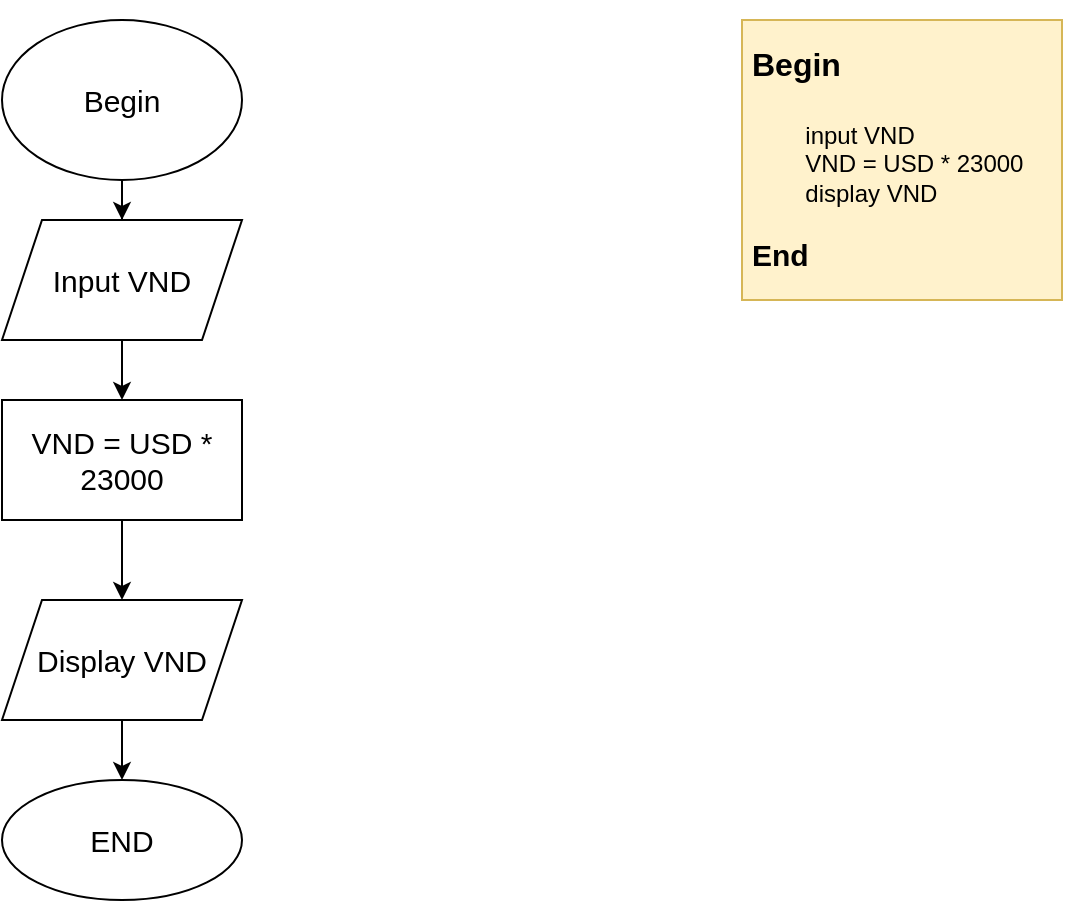 <mxfile version="17.4.0" type="device" pages="6"><diagram id="oP0ok1LDxtJezyFQDMr4" name="Converting currency"><mxGraphModel dx="870" dy="586" grid="1" gridSize="10" guides="1" tooltips="1" connect="1" arrows="1" fold="1" page="1" pageScale="1" pageWidth="1169" pageHeight="827" math="0" shadow="0"><root><mxCell id="0"/><mxCell id="1" parent="0"/><mxCell id="12GSMmS41kC7cH_uVvAv-2" value="&lt;h1&gt;&lt;font style=&quot;font-size: 16px&quot;&gt;Begin&lt;/font&gt;&lt;/h1&gt;&lt;span style=&quot;white-space: pre&quot;&gt;&#9;&lt;/span&gt;input VND&lt;br&gt;&lt;span style=&quot;white-space: pre&quot;&gt;&#9;&lt;/span&gt;VND&amp;nbsp;= USD * 23000&lt;br&gt;&lt;span style=&quot;white-space: pre&quot;&gt;&#9;&lt;/span&gt;display VND&lt;br&gt;&lt;br&gt;&lt;font style=&quot;font-size: 15px&quot;&gt;&lt;b&gt;End&lt;/b&gt;&lt;/font&gt;" style="text;html=1;strokeColor=#d6b656;fillColor=#fff2cc;spacing=5;spacingTop=-20;whiteSpace=wrap;overflow=hidden;rounded=0;" parent="1" vertex="1"><mxGeometry x="520" y="40" width="160" height="140" as="geometry"/></mxCell><mxCell id="Q3ICGhh1ZEHOZAZAX3Ta-3" value="" style="edgeStyle=orthogonalEdgeStyle;rounded=0;orthogonalLoop=1;jettySize=auto;html=1;fontSize=15;" parent="1" source="Q3ICGhh1ZEHOZAZAX3Ta-1" target="Q3ICGhh1ZEHOZAZAX3Ta-2" edge="1"><mxGeometry relative="1" as="geometry"/></mxCell><mxCell id="Q3ICGhh1ZEHOZAZAX3Ta-1" value="Begin" style="ellipse;whiteSpace=wrap;html=1;fontSize=15;" parent="1" vertex="1"><mxGeometry x="150" y="40" width="120" height="80" as="geometry"/></mxCell><mxCell id="Q3ICGhh1ZEHOZAZAX3Ta-5" value="" style="edgeStyle=orthogonalEdgeStyle;rounded=0;orthogonalLoop=1;jettySize=auto;html=1;fontSize=15;" parent="1" source="Q3ICGhh1ZEHOZAZAX3Ta-2" target="Q3ICGhh1ZEHOZAZAX3Ta-4" edge="1"><mxGeometry relative="1" as="geometry"/></mxCell><mxCell id="Q3ICGhh1ZEHOZAZAX3Ta-2" value="Input VND" style="shape=parallelogram;perimeter=parallelogramPerimeter;whiteSpace=wrap;html=1;fixedSize=1;fontSize=15;" parent="1" vertex="1"><mxGeometry x="150" y="140" width="120" height="60" as="geometry"/></mxCell><mxCell id="Q3ICGhh1ZEHOZAZAX3Ta-8" value="" style="edgeStyle=orthogonalEdgeStyle;rounded=0;orthogonalLoop=1;jettySize=auto;html=1;fontSize=15;" parent="1" source="Q3ICGhh1ZEHOZAZAX3Ta-4" target="Q3ICGhh1ZEHOZAZAX3Ta-7" edge="1"><mxGeometry relative="1" as="geometry"/></mxCell><mxCell id="Q3ICGhh1ZEHOZAZAX3Ta-4" value="VND = USD * 23000" style="whiteSpace=wrap;html=1;fontSize=15;" parent="1" vertex="1"><mxGeometry x="150" y="230" width="120" height="60" as="geometry"/></mxCell><mxCell id="Q3ICGhh1ZEHOZAZAX3Ta-10" value="" style="edgeStyle=orthogonalEdgeStyle;rounded=0;orthogonalLoop=1;jettySize=auto;html=1;fontSize=15;" parent="1" source="Q3ICGhh1ZEHOZAZAX3Ta-7" target="Q3ICGhh1ZEHOZAZAX3Ta-9" edge="1"><mxGeometry relative="1" as="geometry"/></mxCell><mxCell id="Q3ICGhh1ZEHOZAZAX3Ta-7" value="Display VND" style="shape=parallelogram;perimeter=parallelogramPerimeter;whiteSpace=wrap;html=1;fixedSize=1;fontSize=15;" parent="1" vertex="1"><mxGeometry x="150" y="330" width="120" height="60" as="geometry"/></mxCell><mxCell id="Q3ICGhh1ZEHOZAZAX3Ta-9" value="END" style="ellipse;whiteSpace=wrap;html=1;fontSize=15;" parent="1" vertex="1"><mxGeometry x="150" y="420" width="120" height="60" as="geometry"/></mxCell></root></mxGraphModel></diagram><diagram id="S5XE8zB7TPVp4bj0DSA2" name="find number max"><mxGraphModel dx="1160" dy="781" grid="1" gridSize="10" guides="1" tooltips="1" connect="1" arrows="1" fold="1" page="1" pageScale="1" pageWidth="1169" pageHeight="827" math="0" shadow="0"><root><mxCell id="0"/><mxCell id="1" parent="0"/><mxCell id="d4gzWcMIyhVsIQbKvsIM-1" value="&lt;h1&gt;Begin&lt;/h1&gt;&lt;p&gt;&lt;span style=&quot;white-space: pre&quot;&gt;&#9;&lt;/span&gt;input num1, num2, num3&lt;br&gt;&lt;/p&gt;&lt;blockquote style=&quot;margin: 0 0 0 40px ; border: none ; padding: 0px&quot;&gt;&lt;p&gt;if num1 &amp;gt; num2 and num1 &amp;gt; num3&lt;/p&gt;&lt;p&gt;&lt;span style=&quot;white-space: pre&quot;&gt;&#9;&lt;/span&gt;display num1&lt;/p&gt;&lt;p&gt;else if ( num2 &amp;gt; num3)&lt;/p&gt;&lt;p&gt;&lt;span style=&quot;white-space: pre&quot;&gt;&#9;&lt;/span&gt;display num2&lt;/p&gt;&lt;p&gt;else&amp;nbsp;&lt;/p&gt;&lt;p&gt;&lt;span style=&quot;white-space: pre&quot;&gt;&#9;&lt;/span&gt;display num3&lt;/p&gt;&lt;/blockquote&gt;&lt;p&gt;&lt;b&gt;&lt;font style=&quot;font-size: 16px&quot;&gt;END&lt;/font&gt;&lt;/b&gt;&lt;/p&gt;" style="text;html=1;strokeColor=#d6b656;fillColor=#fff2cc;spacing=5;spacingTop=-20;whiteSpace=wrap;overflow=hidden;rounded=0;" vertex="1" parent="1"><mxGeometry x="880" y="80" width="240" height="290" as="geometry"/></mxCell><mxCell id="d4gzWcMIyhVsIQbKvsIM-10" value="" style="edgeStyle=orthogonalEdgeStyle;rounded=0;orthogonalLoop=1;jettySize=auto;html=1;fontSize=16;" edge="1" parent="1" source="d4gzWcMIyhVsIQbKvsIM-2" target="d4gzWcMIyhVsIQbKvsIM-9"><mxGeometry relative="1" as="geometry"/></mxCell><mxCell id="d4gzWcMIyhVsIQbKvsIM-2" value="Begin" style="ellipse;whiteSpace=wrap;html=1;fontSize=16;" vertex="1" parent="1"><mxGeometry x="352.5" y="60" width="120" height="60" as="geometry"/></mxCell><mxCell id="d4gzWcMIyhVsIQbKvsIM-12" value="" style="edgeStyle=orthogonalEdgeStyle;rounded=0;orthogonalLoop=1;jettySize=auto;html=1;fontSize=16;" edge="1" parent="1" source="d4gzWcMIyhVsIQbKvsIM-9" target="d4gzWcMIyhVsIQbKvsIM-11"><mxGeometry relative="1" as="geometry"/></mxCell><mxCell id="d4gzWcMIyhVsIQbKvsIM-9" value="input num&amp;amp;, num2, num3" style="shape=parallelogram;perimeter=parallelogramPerimeter;whiteSpace=wrap;html=1;fixedSize=1;fontSize=16;" vertex="1" parent="1"><mxGeometry x="297.5" y="140" width="230" height="40" as="geometry"/></mxCell><mxCell id="d4gzWcMIyhVsIQbKvsIM-14" value="" style="edgeStyle=orthogonalEdgeStyle;rounded=0;orthogonalLoop=1;jettySize=auto;html=1;fontSize=16;" edge="1" parent="1" source="d4gzWcMIyhVsIQbKvsIM-11" target="d4gzWcMIyhVsIQbKvsIM-13"><mxGeometry relative="1" as="geometry"/></mxCell><mxCell id="d4gzWcMIyhVsIQbKvsIM-16" value="" style="edgeStyle=orthogonalEdgeStyle;rounded=0;orthogonalLoop=1;jettySize=auto;html=1;fontSize=16;" edge="1" parent="1" source="d4gzWcMIyhVsIQbKvsIM-11" target="d4gzWcMIyhVsIQbKvsIM-15"><mxGeometry relative="1" as="geometry"/></mxCell><mxCell id="d4gzWcMIyhVsIQbKvsIM-11" value="num1 &amp;gt; num2 &amp;amp;&amp;amp; num1 &amp;gt; num3" style="rhombus;whiteSpace=wrap;html=1;fontSize=16;" vertex="1" parent="1"><mxGeometry x="260" y="210" width="305" height="90" as="geometry"/></mxCell><mxCell id="d4gzWcMIyhVsIQbKvsIM-13" value="display num1" style="shape=parallelogram;perimeter=parallelogramPerimeter;whiteSpace=wrap;html=1;fixedSize=1;fontSize=16;" vertex="1" parent="1"><mxGeometry x="620" y="225" width="120" height="60" as="geometry"/></mxCell><mxCell id="d4gzWcMIyhVsIQbKvsIM-18" value="" style="edgeStyle=orthogonalEdgeStyle;rounded=0;orthogonalLoop=1;jettySize=auto;html=1;fontSize=16;" edge="1" parent="1" source="d4gzWcMIyhVsIQbKvsIM-15" target="d4gzWcMIyhVsIQbKvsIM-17"><mxGeometry relative="1" as="geometry"/></mxCell><mxCell id="d4gzWcMIyhVsIQbKvsIM-20" value="" style="edgeStyle=orthogonalEdgeStyle;rounded=0;orthogonalLoop=1;jettySize=auto;html=1;fontSize=16;" edge="1" parent="1" source="d4gzWcMIyhVsIQbKvsIM-15" target="d4gzWcMIyhVsIQbKvsIM-19"><mxGeometry relative="1" as="geometry"/></mxCell><mxCell id="d4gzWcMIyhVsIQbKvsIM-15" value="num2 &amp;gt; num 3" style="rhombus;whiteSpace=wrap;html=1;fontSize=16;" vertex="1" parent="1"><mxGeometry x="322.5" y="330" width="180" height="80" as="geometry"/></mxCell><mxCell id="d4gzWcMIyhVsIQbKvsIM-17" value="display num2" style="shape=parallelogram;perimeter=parallelogramPerimeter;whiteSpace=wrap;html=1;fixedSize=1;fontSize=16;" vertex="1" parent="1"><mxGeometry x="600" y="340" width="120" height="60" as="geometry"/></mxCell><mxCell id="d4gzWcMIyhVsIQbKvsIM-22" value="" style="edgeStyle=orthogonalEdgeStyle;rounded=0;orthogonalLoop=1;jettySize=auto;html=1;fontSize=16;" edge="1" parent="1" source="d4gzWcMIyhVsIQbKvsIM-19" target="d4gzWcMIyhVsIQbKvsIM-21"><mxGeometry relative="1" as="geometry"/></mxCell><mxCell id="d4gzWcMIyhVsIQbKvsIM-19" value="display num 3" style="shape=parallelogram;perimeter=parallelogramPerimeter;whiteSpace=wrap;html=1;fixedSize=1;fontSize=16;" vertex="1" parent="1"><mxGeometry x="343.75" y="460" width="137.5" height="60" as="geometry"/></mxCell><mxCell id="d4gzWcMIyhVsIQbKvsIM-21" value="END" style="ellipse;whiteSpace=wrap;html=1;fontSize=16;" vertex="1" parent="1"><mxGeometry x="352.5" y="560" width="120" height="60" as="geometry"/></mxCell><mxCell id="d4gzWcMIyhVsIQbKvsIM-30" value="" style="endArrow=none;html=1;rounded=0;fontSize=16;" edge="1" parent="1"><mxGeometry width="50" height="50" relative="1" as="geometry"><mxPoint x="730" y="255" as="sourcePoint"/><mxPoint x="780" y="255" as="targetPoint"/></mxGeometry></mxCell><mxCell id="d4gzWcMIyhVsIQbKvsIM-31" value="" style="endArrow=none;html=1;rounded=0;fontSize=16;" edge="1" parent="1"><mxGeometry width="50" height="50" relative="1" as="geometry"><mxPoint x="710" y="369.5" as="sourcePoint"/><mxPoint x="780" y="369.5" as="targetPoint"/></mxGeometry></mxCell><mxCell id="d4gzWcMIyhVsIQbKvsIM-32" value="" style="endArrow=classic;html=1;rounded=0;fontSize=16;entryX=1;entryY=0.5;entryDx=0;entryDy=0;endSize=8;startSize=10;" edge="1" parent="1" target="d4gzWcMIyhVsIQbKvsIM-21"><mxGeometry width="50" height="50" relative="1" as="geometry"><mxPoint x="780" y="250" as="sourcePoint"/><mxPoint x="310" y="480" as="targetPoint"/><Array as="points"><mxPoint x="780" y="590"/><mxPoint x="470" y="590"/><mxPoint x="490" y="590"/></Array></mxGeometry></mxCell><mxCell id="d4gzWcMIyhVsIQbKvsIM-33" value="True" style="text;html=1;strokeColor=none;fillColor=none;align=center;verticalAlign=middle;whiteSpace=wrap;rounded=0;fontSize=16;" vertex="1" parent="1"><mxGeometry x="565" y="225" width="40" height="30" as="geometry"/></mxCell><mxCell id="d4gzWcMIyhVsIQbKvsIM-34" value="True" style="text;html=1;strokeColor=none;fillColor=none;align=center;verticalAlign=middle;whiteSpace=wrap;rounded=0;fontSize=16;" vertex="1" parent="1"><mxGeometry x="525" y="330" width="60" height="30" as="geometry"/></mxCell></root></mxGraphModel></diagram><diagram id="aaSA-A91W83QG28uP6GZ" name="triangle "><mxGraphModel dx="1088" dy="733" grid="1" gridSize="10" guides="1" tooltips="1" connect="1" arrows="1" fold="1" page="1" pageScale="1" pageWidth="1169" pageHeight="827" math="0" shadow="0"><root><mxCell id="0"/><mxCell id="1" parent="0"/><mxCell id="htlPJLy-Y_KhBRNSLS1X-3" value="" style="edgeStyle=orthogonalEdgeStyle;rounded=0;orthogonalLoop=1;jettySize=auto;html=1;fontSize=16;startSize=10;endSize=8;" edge="1" parent="1" source="htlPJLy-Y_KhBRNSLS1X-1" target="htlPJLy-Y_KhBRNSLS1X-2"><mxGeometry relative="1" as="geometry"/></mxCell><mxCell id="htlPJLy-Y_KhBRNSLS1X-1" value="&lt;b&gt;Begin&lt;/b&gt;" style="ellipse;whiteSpace=wrap;html=1;fontSize=16;" vertex="1" parent="1"><mxGeometry x="160" y="30" width="120" height="80" as="geometry"/></mxCell><mxCell id="htlPJLy-Y_KhBRNSLS1X-6" value="" style="edgeStyle=orthogonalEdgeStyle;rounded=0;orthogonalLoop=1;jettySize=auto;html=1;fontSize=16;startSize=10;endSize=8;" edge="1" parent="1" source="htlPJLy-Y_KhBRNSLS1X-2" target="htlPJLy-Y_KhBRNSLS1X-5"><mxGeometry relative="1" as="geometry"/></mxCell><mxCell id="htlPJLy-Y_KhBRNSLS1X-2" value="if num1, num2, num3 &amp;gt; 0" style="rhombus;whiteSpace=wrap;html=1;fontSize=16;" vertex="1" parent="1"><mxGeometry x="65" y="170" width="310" height="100" as="geometry"/></mxCell><mxCell id="htlPJLy-Y_KhBRNSLS1X-4" value="&lt;h1&gt;Begin&lt;/h1&gt;&lt;p&gt;&lt;span style=&quot;white-space: pre&quot;&gt;&#9;&lt;/span&gt;input num1, num2, num3&lt;br&gt;&lt;/p&gt;&lt;p&gt;&lt;span style=&quot;white-space: pre&quot;&gt;&lt;span style=&quot;white-space: pre&quot;&gt;&#9;&lt;/span&gt;If n&lt;/span&gt;um1, num2, num3 &amp;gt; 0&lt;br&gt;&lt;/p&gt;&lt;p&gt;&lt;span style=&quot;white-space: pre&quot;&gt;&#9;&lt;span style=&quot;white-space: pre&quot;&gt;&#9;&lt;/span&gt;&lt;/span&gt;If&lt;br&gt;&lt;/p&gt;&lt;blockquote style=&quot;margin: 0 0 0 40px ; border: none ; padding: 0px&quot;&gt;&lt;blockquote style=&quot;margin: 0 0 0 40px ; border: none ; padding: 0px&quot;&gt;&lt;p&gt;num1 + num2 &amp;gt; num3 || num1 + num3 &amp;gt; num2 || num2 + num3 &amp;gt; num1&lt;/p&gt;&lt;/blockquote&gt;&lt;/blockquote&gt;&lt;blockquote style=&quot;margin: 0 0 0 40px ; border: none ; padding: 0px&quot;&gt;&lt;blockquote style=&quot;margin: 0 0 0 40px ; border: none ; padding: 0px&quot;&gt;&lt;blockquote style=&quot;margin: 0 0 0 40px ; border: none ; padding: 0px&quot;&gt;&lt;p&gt;display num1, num2, num3 khong phai la canh cua 1 tam giac&lt;/p&gt;&lt;/blockquote&gt;else&lt;/blockquote&gt;&lt;blockquote style=&quot;margin: 0 0 0 40px ; border: none ; padding: 0px&quot;&gt;&lt;br&gt;&lt;/blockquote&gt;&lt;/blockquote&gt;&lt;p&gt;&lt;span style=&quot;white-space: pre&quot;&gt;&#9;&lt;/span&gt;&lt;span style=&quot;white-space: pre&quot;&gt;&#9;&lt;/span&gt;&lt;span style=&quot;white-space: pre&quot;&gt;&#9;&lt;/span&gt;&lt;br&gt;&lt;/p&gt;&lt;p&gt;&lt;span style=&quot;white-space: pre&quot;&gt;&#9;&lt;/span&gt;&lt;span style=&quot;white-space: pre&quot;&gt;&#9;&lt;/span&gt;&lt;br&gt;&lt;/p&gt;&lt;p&gt;&lt;span style=&quot;white-space: pre&quot;&gt;&#9;&lt;/span&gt;&lt;br&gt;&lt;/p&gt;&lt;p&gt;&lt;br&gt;&lt;/p&gt;" style="text;html=1;strokeColor=none;fillColor=none;spacing=5;spacingTop=-20;whiteSpace=wrap;overflow=hidden;rounded=0;fontSize=16;" vertex="1" parent="1"><mxGeometry x="740" y="50" width="440" height="320" as="geometry"/></mxCell><mxCell id="htlPJLy-Y_KhBRNSLS1X-8" value="" style="edgeStyle=orthogonalEdgeStyle;rounded=0;orthogonalLoop=1;jettySize=auto;html=1;fontSize=16;startSize=10;endSize=8;" edge="1" parent="1" source="htlPJLy-Y_KhBRNSLS1X-5" target="htlPJLy-Y_KhBRNSLS1X-7"><mxGeometry relative="1" as="geometry"/></mxCell><mxCell id="htlPJLy-Y_KhBRNSLS1X-11" value="" style="edgeStyle=orthogonalEdgeStyle;rounded=0;orthogonalLoop=1;jettySize=auto;html=1;fontSize=16;startSize=10;endSize=8;" edge="1" parent="1" source="htlPJLy-Y_KhBRNSLS1X-5" target="htlPJLy-Y_KhBRNSLS1X-10"><mxGeometry relative="1" as="geometry"/></mxCell><mxCell id="htlPJLy-Y_KhBRNSLS1X-5" value="num1 + num2 &amp;gt; num3 &amp;amp;&amp;amp;&lt;br&gt;num1 + num3 &amp;gt; num2 &amp;amp;&amp;amp; &lt;br&gt;num2 + num 3 &amp;gt; num1" style="rhombus;whiteSpace=wrap;html=1;fontSize=16;" vertex="1" parent="1"><mxGeometry x="65" y="300" width="310" height="150" as="geometry"/></mxCell><mxCell id="htlPJLy-Y_KhBRNSLS1X-7" value="display num1, num2, num3 không phải là cạnh của tam giác&amp;nbsp;" style="shape=parallelogram;perimeter=parallelogramPerimeter;whiteSpace=wrap;html=1;fixedSize=1;fontSize=16;" vertex="1" parent="1"><mxGeometry x="430" y="331.25" width="240" height="87.5" as="geometry"/></mxCell><mxCell id="htlPJLy-Y_KhBRNSLS1X-9" value="No" style="text;html=1;strokeColor=none;fillColor=none;align=center;verticalAlign=middle;whiteSpace=wrap;rounded=0;fontSize=16;" vertex="1" parent="1"><mxGeometry x="375" y="340" width="60" height="30" as="geometry"/></mxCell><mxCell id="htlPJLy-Y_KhBRNSLS1X-13" value="" style="edgeStyle=orthogonalEdgeStyle;rounded=0;orthogonalLoop=1;jettySize=auto;html=1;fontSize=16;startSize=10;endSize=8;" edge="1" parent="1" source="htlPJLy-Y_KhBRNSLS1X-10" target="htlPJLy-Y_KhBRNSLS1X-12"><mxGeometry relative="1" as="geometry"/></mxCell><mxCell id="htlPJLy-Y_KhBRNSLS1X-10" value="&lt;span&gt;display num1, num2, num3&amp;nbsp; là cạnh của tam giác&amp;nbsp;&lt;/span&gt;" style="shape=parallelogram;perimeter=parallelogramPerimeter;whiteSpace=wrap;html=1;fixedSize=1;fontSize=16;" vertex="1" parent="1"><mxGeometry x="65" y="520" width="310" height="100" as="geometry"/></mxCell><mxCell id="htlPJLy-Y_KhBRNSLS1X-12" value="&lt;b&gt;End&lt;/b&gt;" style="ellipse;whiteSpace=wrap;html=1;fontSize=16;" vertex="1" parent="1"><mxGeometry x="160" y="680" width="120" height="60" as="geometry"/></mxCell><mxCell id="htlPJLy-Y_KhBRNSLS1X-14" value="Yes" style="text;html=1;strokeColor=none;fillColor=none;align=center;verticalAlign=middle;whiteSpace=wrap;rounded=0;fontSize=16;" vertex="1" parent="1"><mxGeometry x="230" y="460" width="60" height="30" as="geometry"/></mxCell><mxCell id="f0xvIlYo2SVkOYn-VSj1-1" value="" style="endArrow=classic;html=1;rounded=0;fontSize=16;startSize=10;endSize=8;entryX=1;entryY=0.5;entryDx=0;entryDy=0;" edge="1" parent="1" target="htlPJLy-Y_KhBRNSLS1X-12"><mxGeometry width="50" height="50" relative="1" as="geometry"><mxPoint x="549.38" y="418.75" as="sourcePoint"/><mxPoint x="549.38" y="478.75" as="targetPoint"/><Array as="points"><mxPoint x="550" y="710"/></Array></mxGeometry></mxCell><mxCell id="f0xvIlYo2SVkOYn-VSj1-2" value="" style="endArrow=none;html=1;rounded=0;fontSize=16;startSize=10;endSize=8;" edge="1" parent="1"><mxGeometry width="50" height="50" relative="1" as="geometry"><mxPoint x="370" y="220" as="sourcePoint"/><mxPoint x="545" y="331.25" as="targetPoint"/><Array as="points"><mxPoint x="545" y="221.25"/></Array></mxGeometry></mxCell></root></mxGraphModel></diagram><diagram id="uHl85EF5NZvd6vkiiyTy" name="phuong trinh bac 2"><mxGraphModel dx="-9" dy="781" grid="1" gridSize="10" guides="1" tooltips="1" connect="1" arrows="1" fold="1" page="1" pageScale="1" pageWidth="1169" pageHeight="827" math="0" shadow="0"><root><mxCell id="0"/><mxCell id="1" parent="0"/><mxCell id="ah0C-Rz71DftKGmze5MN-3" value="Giải phương tình bậc 2 a&lt;span&gt;&lt;sup&gt;2&lt;/sup&gt;x + bx + c = 0&lt;/span&gt;" style="text;html=1;strokeColor=none;fillColor=none;align=center;verticalAlign=middle;whiteSpace=wrap;rounded=0;fontSize=16;" vertex="1" parent="1"><mxGeometry x="1250" y="30" width="710" height="30" as="geometry"/></mxCell><mxCell id="ah0C-Rz71DftKGmze5MN-7" value="" style="edgeStyle=orthogonalEdgeStyle;rounded=0;orthogonalLoop=1;jettySize=auto;html=1;fontSize=16;startSize=10;endSize=8;" edge="1" parent="1" source="ah0C-Rz71DftKGmze5MN-5" target="ah0C-Rz71DftKGmze5MN-6"><mxGeometry relative="1" as="geometry"/></mxCell><mxCell id="ah0C-Rz71DftKGmze5MN-5" value="Begin" style="ellipse;whiteSpace=wrap;html=1;fontSize=16;" vertex="1" parent="1"><mxGeometry x="1280" y="90" width="120" height="80" as="geometry"/></mxCell><mxCell id="ah0C-Rz71DftKGmze5MN-9" value="" style="edgeStyle=orthogonalEdgeStyle;rounded=0;orthogonalLoop=1;jettySize=auto;html=1;fontSize=16;startSize=10;endSize=8;" edge="1" parent="1" source="ah0C-Rz71DftKGmze5MN-6" target="ah0C-Rz71DftKGmze5MN-8"><mxGeometry relative="1" as="geometry"/></mxCell><mxCell id="ah0C-Rz71DftKGmze5MN-6" value="input a,b,c" style="shape=parallelogram;perimeter=parallelogramPerimeter;whiteSpace=wrap;html=1;fixedSize=1;fontSize=16;" vertex="1" parent="1"><mxGeometry x="1280" y="260" width="120" height="60" as="geometry"/></mxCell><mxCell id="ah0C-Rz71DftKGmze5MN-11" value="" style="edgeStyle=orthogonalEdgeStyle;rounded=0;orthogonalLoop=1;jettySize=auto;html=1;fontSize=16;startSize=10;endSize=8;" edge="1" parent="1" source="ah0C-Rz71DftKGmze5MN-8" target="ah0C-Rz71DftKGmze5MN-10"><mxGeometry relative="1" as="geometry"/></mxCell><mxCell id="ah0C-Rz71DftKGmze5MN-21" value="" style="edgeStyle=orthogonalEdgeStyle;rounded=0;orthogonalLoop=1;jettySize=auto;html=1;fontSize=16;startSize=10;endSize=8;" edge="1" parent="1" source="ah0C-Rz71DftKGmze5MN-8" target="ah0C-Rz71DftKGmze5MN-20"><mxGeometry relative="1" as="geometry"/></mxCell><mxCell id="ah0C-Rz71DftKGmze5MN-8" value="a == 0" style="rhombus;whiteSpace=wrap;html=1;fontSize=16;" vertex="1" parent="1"><mxGeometry x="1300" y="390" width="80" height="80" as="geometry"/></mxCell><mxCell id="ah0C-Rz71DftKGmze5MN-15" value="" style="edgeStyle=orthogonalEdgeStyle;rounded=0;orthogonalLoop=1;jettySize=auto;html=1;fontSize=16;startSize=10;endSize=8;" edge="1" parent="1" source="ah0C-Rz71DftKGmze5MN-10" target="ah0C-Rz71DftKGmze5MN-14"><mxGeometry relative="1" as="geometry"/></mxCell><mxCell id="ah0C-Rz71DftKGmze5MN-19" value="" style="edgeStyle=orthogonalEdgeStyle;rounded=0;orthogonalLoop=1;jettySize=auto;html=1;fontSize=16;startSize=10;endSize=8;" edge="1" parent="1" source="ah0C-Rz71DftKGmze5MN-10" target="ah0C-Rz71DftKGmze5MN-18"><mxGeometry relative="1" as="geometry"/></mxCell><mxCell id="ah0C-Rz71DftKGmze5MN-10" value="b == 0" style="rhombus;whiteSpace=wrap;html=1;fontSize=16;" vertex="1" parent="1"><mxGeometry x="1460" y="390" width="80" height="80" as="geometry"/></mxCell><mxCell id="ah0C-Rz71DftKGmze5MN-17" value="" style="edgeStyle=orthogonalEdgeStyle;rounded=0;orthogonalLoop=1;jettySize=auto;html=1;fontSize=16;startSize=10;endSize=8;" edge="1" parent="1" source="ah0C-Rz71DftKGmze5MN-14" target="ah0C-Rz71DftKGmze5MN-16"><mxGeometry relative="1" as="geometry"/></mxCell><mxCell id="ah0C-Rz71DftKGmze5MN-29" value="" style="edgeStyle=orthogonalEdgeStyle;rounded=0;orthogonalLoop=1;jettySize=auto;html=1;fontSize=16;startSize=10;endSize=8;" edge="1" parent="1" source="ah0C-Rz71DftKGmze5MN-14" target="ah0C-Rz71DftKGmze5MN-28"><mxGeometry relative="1" as="geometry"/></mxCell><mxCell id="ah0C-Rz71DftKGmze5MN-14" value="c == 0" style="rhombus;whiteSpace=wrap;html=1;fontSize=16;" vertex="1" parent="1"><mxGeometry x="1620" y="390" width="80" height="80" as="geometry"/></mxCell><mxCell id="ah0C-Rz71DftKGmze5MN-16" value="PT vo so nghiem" style="shape=parallelogram;perimeter=parallelogramPerimeter;whiteSpace=wrap;html=1;fixedSize=1;fontSize=16;" vertex="1" parent="1"><mxGeometry x="1760" y="400" width="230" height="60" as="geometry"/></mxCell><mxCell id="ah0C-Rz71DftKGmze5MN-32" value="" style="edgeStyle=orthogonalEdgeStyle;rounded=0;orthogonalLoop=1;jettySize=auto;html=1;fontSize=16;startSize=10;endSize=8;" edge="1" parent="1" source="ah0C-Rz71DftKGmze5MN-18" target="ah0C-Rz71DftKGmze5MN-31"><mxGeometry relative="1" as="geometry"/></mxCell><mxCell id="ah0C-Rz71DftKGmze5MN-18" value="x = -c/b" style="shape=parallelogram;perimeter=parallelogramPerimeter;whiteSpace=wrap;html=1;fixedSize=1;fontSize=16;size=0;" vertex="1" parent="1"><mxGeometry x="1440" y="560" width="120" height="60" as="geometry"/></mxCell><mxCell id="ah0C-Rz71DftKGmze5MN-20" value="delta" style="whiteSpace=wrap;html=1;fontSize=16;" vertex="1" parent="1"><mxGeometry x="1280" y="650" width="120" height="60" as="geometry"/></mxCell><mxCell id="ah0C-Rz71DftKGmze5MN-22" value="True" style="text;html=1;strokeColor=none;fillColor=none;align=center;verticalAlign=middle;whiteSpace=wrap;rounded=0;fontSize=16;" vertex="1" parent="1"><mxGeometry x="1380" y="390" width="60" height="30" as="geometry"/></mxCell><mxCell id="ah0C-Rz71DftKGmze5MN-23" value="True" style="text;html=1;strokeColor=none;fillColor=none;align=center;verticalAlign=middle;whiteSpace=wrap;rounded=0;fontSize=16;" vertex="1" parent="1"><mxGeometry x="1550" y="390" width="60" height="30" as="geometry"/></mxCell><mxCell id="ah0C-Rz71DftKGmze5MN-24" value="True" style="text;html=1;strokeColor=none;fillColor=none;align=center;verticalAlign=middle;whiteSpace=wrap;rounded=0;fontSize=16;" vertex="1" parent="1"><mxGeometry x="1694" y="384" width="60" height="30" as="geometry"/></mxCell><mxCell id="ah0C-Rz71DftKGmze5MN-25" value="False" style="text;html=1;strokeColor=none;fillColor=none;align=center;verticalAlign=middle;whiteSpace=wrap;rounded=0;fontSize=16;" vertex="1" parent="1"><mxGeometry x="1280" y="520" width="60" height="30" as="geometry"/></mxCell><mxCell id="ah0C-Rz71DftKGmze5MN-27" value="False" style="text;html=1;strokeColor=none;fillColor=none;align=center;verticalAlign=middle;whiteSpace=wrap;rounded=0;fontSize=16;" vertex="1" parent="1"><mxGeometry x="1430" y="500" width="60" height="30" as="geometry"/></mxCell><mxCell id="ah0C-Rz71DftKGmze5MN-28" value="PT vo nghiem" style="shape=parallelogram;perimeter=parallelogramPerimeter;whiteSpace=wrap;html=1;fixedSize=1;fontSize=16;" vertex="1" parent="1"><mxGeometry x="1585" y="550" width="150" height="60" as="geometry"/></mxCell><mxCell id="ah0C-Rz71DftKGmze5MN-30" value="False" style="text;html=1;strokeColor=none;fillColor=none;align=center;verticalAlign=middle;whiteSpace=wrap;rounded=0;fontSize=16;" vertex="1" parent="1"><mxGeometry x="1680" y="500" width="60" height="30" as="geometry"/></mxCell><mxCell id="ah0C-Rz71DftKGmze5MN-31" value="display x" style="shape=parallelogram;perimeter=parallelogramPerimeter;whiteSpace=wrap;html=1;fixedSize=1;fontSize=16;" vertex="1" parent="1"><mxGeometry x="1440" y="700" width="120" height="60" as="geometry"/></mxCell><mxCell id="ah0C-Rz71DftKGmze5MN-33" value="&lt;h1&gt;Begin&lt;/h1&gt;&lt;blockquote style=&quot;margin: 0 0 0 40px ; border: none ; padding: 0px&quot;&gt;&lt;div&gt;input a,b,c&lt;/div&gt;&lt;blockquote style=&quot;margin: 0 0 0 40px ; border: none ; padding: 0px&quot;&gt;&lt;div&gt;if ( a == 0)&lt;/div&gt;&lt;/blockquote&gt;&lt;blockquote style=&quot;margin: 0 0 0 40px ; border: none ; padding: 0px&quot;&gt;&lt;blockquote style=&quot;margin: 0 0 0 40px ; border: none ; padding: 0px&quot;&gt;&lt;div&gt;if (b == 0)&lt;/div&gt;&lt;/blockquote&gt;&lt;/blockquote&gt;&lt;blockquote style=&quot;margin: 0 0 0 40px ; border: none ; padding: 0px&quot;&gt;&lt;blockquote style=&quot;margin: 0 0 0 40px ; border: none ; padding: 0px&quot;&gt;&lt;blockquote style=&quot;margin: 0 0 0 40px ; border: none ; padding: 0px&quot;&gt;&lt;div&gt;if (c == 0)&lt;/div&gt;&lt;/blockquote&gt;&lt;/blockquote&gt;&lt;/blockquote&gt;&lt;blockquote style=&quot;margin: 0 0 0 40px ; border: none ; padding: 0px&quot;&gt;&lt;blockquote style=&quot;margin: 0 0 0 40px ; border: none ; padding: 0px&quot;&gt;&lt;blockquote style=&quot;margin: 0 0 0 40px ; border: none ; padding: 0px&quot;&gt;&lt;blockquote style=&quot;margin: 0 0 0 40px ; border: none ; padding: 0px&quot;&gt;&lt;div&gt;display pt vo nghiem&amp;nbsp;&lt;/div&gt;&lt;/blockquote&gt;&lt;/blockquote&gt;&lt;/blockquote&gt;&lt;/blockquote&gt;&lt;blockquote style=&quot;margin: 0 0 0 40px ; border: none ; padding: 0px&quot;&gt;&lt;blockquote style=&quot;margin: 0 0 0 40px ; border: none ; padding: 0px&quot;&gt;&lt;blockquote style=&quot;margin: 0 0 0 40px ; border: none ; padding: 0px&quot;&gt;&lt;div&gt;endif&lt;/div&gt;&lt;/blockquote&gt;&lt;/blockquote&gt;&lt;/blockquote&gt;&lt;blockquote style=&quot;margin: 0 0 0 40px ; border: none ; padding: 0px&quot;&gt;&lt;blockquote style=&quot;margin: 0 0 0 40px ; border: none ; padding: 0px&quot;&gt;&lt;div&gt;else&lt;/div&gt;&lt;/blockquote&gt;&lt;/blockquote&gt;&lt;blockquote style=&quot;margin: 0 0 0 40px ; border: none ; padding: 0px&quot;&gt;&lt;blockquote style=&quot;margin: 0 0 0 40px ; border: none ; padding: 0px&quot;&gt;&lt;blockquote style=&quot;margin: 0 0 0 40px ; border: none ; padding: 0px&quot;&gt;&lt;div&gt;display pt co nghiem la -c/b&lt;/div&gt;&lt;/blockquote&gt;&lt;/blockquote&gt;&lt;/blockquote&gt;&lt;blockquote style=&quot;margin: 0 0 0 40px ; border: none ; padding: 0px&quot;&gt;&lt;blockquote style=&quot;margin: 0 0 0 40px ; border: none ; padding: 0px&quot;&gt;&lt;div&gt;endif&lt;/div&gt;&lt;/blockquote&gt;&lt;/blockquote&gt;&lt;blockquote style=&quot;margin: 0 0 0 40px ; border: none ; padding: 0px&quot;&gt;&lt;div&gt;else&lt;/div&gt;&lt;/blockquote&gt;&lt;blockquote style=&quot;margin: 0 0 0 40px ; border: none ; padding: 0px&quot;&gt;&lt;blockquote style=&quot;margin: 0 0 0 40px ; border: none ; padding: 0px&quot;&gt;&lt;div&gt;delta = b2 - 4ac&lt;/div&gt;&lt;/blockquote&gt;&lt;/blockquote&gt;&lt;blockquote style=&quot;margin: 0 0 0 40px ; border: none ; padding: 0px&quot;&gt;&lt;div&gt;if (delta &amp;lt; 0)&lt;/div&gt;&lt;/blockquote&gt;&lt;blockquote style=&quot;margin: 0 0 0 40px ; border: none ; padding: 0px&quot;&gt;&lt;blockquote style=&quot;margin: 0 0 0 40px ; border: none ; padding: 0px&quot;&gt;&lt;div&gt;display pt vo nghiem&lt;/div&gt;&lt;/blockquote&gt;&lt;/blockquote&gt;&lt;blockquote style=&quot;margin: 0 0 0 40px ; border: none ; padding: 0px&quot;&gt;&lt;div&gt;else if (delta == 0)&lt;/div&gt;&lt;/blockquote&gt;&lt;blockquote style=&quot;margin: 0 0 0 40px ; border: none ; padding: 0px&quot;&gt;&lt;blockquote style=&quot;margin: 0 0 0 40px ; border: none ; padding: 0px&quot;&gt;&lt;div&gt;display pt co 2 nghiem phan biet&lt;/div&gt;&lt;/blockquote&gt;&lt;/blockquote&gt;&lt;blockquote style=&quot;margin: 0 0 0 40px ; border: none ; padding: 0px&quot;&gt;&lt;blockquote style=&quot;margin: 0 0 0 40px ; border: none ; padding: 0px&quot;&gt;&lt;div&gt;endif&lt;/div&gt;&lt;/blockquote&gt;&lt;/blockquote&gt;&lt;blockquote style=&quot;margin: 0 0 0 40px ; border: none ; padding: 0px&quot;&gt;&lt;div&gt;endif&lt;/div&gt;&lt;/blockquote&gt;&lt;div&gt;endif&lt;/div&gt;&lt;/blockquote&gt;&lt;div&gt;&lt;b&gt;&lt;font style=&quot;font-size: 26px&quot;&gt;End&lt;/font&gt;&lt;/b&gt;&amp;nbsp;&lt;/div&gt;" style="text;html=1;strokeColor=#d6b656;fillColor=#fff2cc;spacing=5;spacingTop=-20;whiteSpace=wrap;overflow=hidden;rounded=0;fontSize=16;" vertex="1" parent="1"><mxGeometry x="2050" y="50" width="520" height="460" as="geometry"/></mxCell></root></mxGraphModel></diagram><diagram id="26T4N7gAtEAW9fif6Nsb" name="check number prime"><mxGraphModel dx="967" dy="651" grid="1" gridSize="10" guides="1" tooltips="1" connect="1" arrows="1" fold="1" page="1" pageScale="1" pageWidth="1169" pageHeight="827" math="0" shadow="0"><root><mxCell id="0"/><mxCell id="1" parent="0"/><mxCell id="RoLfp5P_9kqfd_ZKjziD-30" value="" style="edgeStyle=orthogonalEdgeStyle;rounded=0;orthogonalLoop=1;jettySize=auto;html=1;fontSize=20;startSize=10;endSize=8;" edge="1" parent="1" source="RoLfp5P_9kqfd_ZKjziD-28" target="RoLfp5P_9kqfd_ZKjziD-29"><mxGeometry relative="1" as="geometry"/></mxCell><mxCell id="RoLfp5P_9kqfd_ZKjziD-28" value="&lt;b&gt;Begin&lt;/b&gt;" style="ellipse;whiteSpace=wrap;html=1;fontSize=14;" vertex="1" parent="1"><mxGeometry x="270" y="30" width="120" height="60" as="geometry"/></mxCell><mxCell id="RoLfp5P_9kqfd_ZKjziD-32" value="" style="edgeStyle=orthogonalEdgeStyle;rounded=0;orthogonalLoop=1;jettySize=auto;html=1;fontSize=20;startSize=10;endSize=8;" edge="1" parent="1" source="RoLfp5P_9kqfd_ZKjziD-29" target="RoLfp5P_9kqfd_ZKjziD-31"><mxGeometry relative="1" as="geometry"/></mxCell><mxCell id="RoLfp5P_9kqfd_ZKjziD-29" value="input number&lt;br&gt;&amp;nbsp;i = 2" style="shape=parallelogram;perimeter=parallelogramPerimeter;whiteSpace=wrap;html=1;fixedSize=1;fontSize=14;" vertex="1" parent="1"><mxGeometry x="270" y="130" width="120" height="60" as="geometry"/></mxCell><mxCell id="RoLfp5P_9kqfd_ZKjziD-34" value="" style="edgeStyle=orthogonalEdgeStyle;rounded=0;orthogonalLoop=1;jettySize=auto;html=1;fontSize=20;startSize=10;endSize=8;" edge="1" parent="1" source="RoLfp5P_9kqfd_ZKjziD-31" target="RoLfp5P_9kqfd_ZKjziD-33"><mxGeometry relative="1" as="geometry"/></mxCell><mxCell id="RoLfp5P_9kqfd_ZKjziD-37" value="" style="edgeStyle=orthogonalEdgeStyle;rounded=0;orthogonalLoop=1;jettySize=auto;html=1;fontSize=20;startSize=10;endSize=8;" edge="1" parent="1" source="RoLfp5P_9kqfd_ZKjziD-31" target="RoLfp5P_9kqfd_ZKjziD-36"><mxGeometry relative="1" as="geometry"/></mxCell><mxCell id="RoLfp5P_9kqfd_ZKjziD-31" value="number &amp;lt; 2" style="rhombus;whiteSpace=wrap;html=1;fontSize=14;" vertex="1" parent="1"><mxGeometry x="275" y="260" width="110" height="80" as="geometry"/></mxCell><mxCell id="RoLfp5P_9kqfd_ZKjziD-44" value="" style="edgeStyle=orthogonalEdgeStyle;rounded=0;orthogonalLoop=1;jettySize=auto;html=1;fontSize=20;startSize=10;endSize=8;" edge="1" parent="1" source="RoLfp5P_9kqfd_ZKjziD-33" target="RoLfp5P_9kqfd_ZKjziD-43"><mxGeometry relative="1" as="geometry"/></mxCell><mxCell id="RoLfp5P_9kqfd_ZKjziD-33" value="display number khong phai la so nguyen to" style="shape=parallelogram;perimeter=parallelogramPerimeter;whiteSpace=wrap;html=1;fixedSize=1;fontSize=14;" vertex="1" parent="1"><mxGeometry x="430" y="270" width="290" height="60" as="geometry"/></mxCell><mxCell id="RoLfp5P_9kqfd_ZKjziD-39" value="" style="edgeStyle=orthogonalEdgeStyle;rounded=0;orthogonalLoop=1;jettySize=auto;html=1;fontSize=20;startSize=10;endSize=8;" edge="1" parent="1" source="RoLfp5P_9kqfd_ZKjziD-36" target="RoLfp5P_9kqfd_ZKjziD-38"><mxGeometry relative="1" as="geometry"/></mxCell><mxCell id="RoLfp5P_9kqfd_ZKjziD-47" value="" style="edgeStyle=orthogonalEdgeStyle;rounded=0;orthogonalLoop=1;jettySize=auto;html=1;fontSize=15;startSize=10;endSize=8;" edge="1" parent="1" source="RoLfp5P_9kqfd_ZKjziD-36" target="RoLfp5P_9kqfd_ZKjziD-46"><mxGeometry relative="1" as="geometry"/></mxCell><mxCell id="RoLfp5P_9kqfd_ZKjziD-36" value="i &amp;lt; number - 1" style="rhombus;whiteSpace=wrap;html=1;fontSize=14;" vertex="1" parent="1"><mxGeometry x="275" y="420" width="110" height="80" as="geometry"/></mxCell><mxCell id="RoLfp5P_9kqfd_ZKjziD-41" value="" style="edgeStyle=orthogonalEdgeStyle;rounded=0;orthogonalLoop=1;jettySize=auto;html=1;fontSize=20;startSize=10;endSize=8;" edge="1" parent="1" source="RoLfp5P_9kqfd_ZKjziD-38" target="RoLfp5P_9kqfd_ZKjziD-40"><mxGeometry relative="1" as="geometry"/></mxCell><mxCell id="RoLfp5P_9kqfd_ZKjziD-49" value="" style="edgeStyle=orthogonalEdgeStyle;rounded=0;orthogonalLoop=1;jettySize=auto;html=1;fontSize=15;startSize=10;endSize=8;" edge="1" parent="1" source="RoLfp5P_9kqfd_ZKjziD-38" target="RoLfp5P_9kqfd_ZKjziD-48"><mxGeometry relative="1" as="geometry"/></mxCell><mxCell id="RoLfp5P_9kqfd_ZKjziD-38" value="number % i == 0" style="rhombus;whiteSpace=wrap;html=1;fontSize=14;" vertex="1" parent="1"><mxGeometry x="252.5" y="580" width="155" height="80" as="geometry"/></mxCell><mxCell id="RoLfp5P_9kqfd_ZKjziD-40" value="i = i +1" style="whiteSpace=wrap;html=1;fontSize=14;" vertex="1" parent="1"><mxGeometry x="40" y="410" width="120" height="60" as="geometry"/></mxCell><mxCell id="RoLfp5P_9kqfd_ZKjziD-43" value="&lt;b&gt;END&lt;/b&gt;" style="ellipse;whiteSpace=wrap;html=1;fontSize=14;" vertex="1" parent="1"><mxGeometry x="840" y="430" width="120" height="60" as="geometry"/></mxCell><mxCell id="RoLfp5P_9kqfd_ZKjziD-45" value="&lt;font style=&quot;font-size: 15px&quot;&gt;True&lt;/font&gt;" style="text;html=1;strokeColor=none;fillColor=none;align=center;verticalAlign=middle;whiteSpace=wrap;rounded=0;fontSize=20;" vertex="1" parent="1"><mxGeometry x="385" y="260" width="60" height="30" as="geometry"/></mxCell><mxCell id="RoLfp5P_9kqfd_ZKjziD-46" value="display number la so nguyen to" style="shape=parallelogram;perimeter=parallelogramPerimeter;whiteSpace=wrap;html=1;fixedSize=1;fontSize=14;" vertex="1" parent="1"><mxGeometry x="460" y="430" width="260" height="60" as="geometry"/></mxCell><mxCell id="RoLfp5P_9kqfd_ZKjziD-48" value="display number khong phai la so nguyen to" style="shape=parallelogram;perimeter=parallelogramPerimeter;whiteSpace=wrap;html=1;fixedSize=1;fontSize=14;" vertex="1" parent="1"><mxGeometry x="505" y="590" width="245" height="60" as="geometry"/></mxCell><mxCell id="RoLfp5P_9kqfd_ZKjziD-50" value="&lt;font style=&quot;font-size: 15px&quot;&gt;False&lt;/font&gt;" style="text;html=1;strokeColor=none;fillColor=none;align=center;verticalAlign=middle;whiteSpace=wrap;rounded=0;fontSize=20;" vertex="1" parent="1"><mxGeometry x="347.5" y="360" width="60" height="30" as="geometry"/></mxCell><mxCell id="RoLfp5P_9kqfd_ZKjziD-51" value="&lt;font style=&quot;font-size: 15px&quot;&gt;False&lt;/font&gt;" style="text;html=1;strokeColor=none;fillColor=none;align=center;verticalAlign=middle;whiteSpace=wrap;rounded=0;fontSize=20;" vertex="1" parent="1"><mxGeometry x="390" y="425" width="60" height="30" as="geometry"/></mxCell><mxCell id="RoLfp5P_9kqfd_ZKjziD-52" value="&lt;font style=&quot;font-size: 15px&quot;&gt;True&lt;/font&gt;" style="text;html=1;strokeColor=none;fillColor=none;align=center;verticalAlign=middle;whiteSpace=wrap;rounded=0;fontSize=20;" vertex="1" parent="1"><mxGeometry x="347.5" y="520" width="60" height="30" as="geometry"/></mxCell><mxCell id="RoLfp5P_9kqfd_ZKjziD-53" value="&lt;font style=&quot;font-size: 15px&quot;&gt;True&lt;/font&gt;" style="text;html=1;strokeColor=none;fillColor=none;align=center;verticalAlign=middle;whiteSpace=wrap;rounded=0;fontSize=20;" vertex="1" parent="1"><mxGeometry x="420" y="580" width="60" height="30" as="geometry"/></mxCell><mxCell id="RoLfp5P_9kqfd_ZKjziD-54" value="" style="endArrow=classic;html=1;rounded=0;fontSize=15;startSize=10;endSize=8;" edge="1" parent="1"><mxGeometry width="50" height="50" relative="1" as="geometry"><mxPoint x="100" y="410" as="sourcePoint"/><mxPoint x="330" y="360" as="targetPoint"/><Array as="points"><mxPoint x="100" y="360"/><mxPoint x="220" y="360"/></Array></mxGeometry></mxCell><mxCell id="RoLfp5P_9kqfd_ZKjziD-55" value="&lt;font style=&quot;font-size: 15px&quot;&gt;False&lt;/font&gt;" style="text;html=1;strokeColor=none;fillColor=none;align=center;verticalAlign=middle;whiteSpace=wrap;rounded=0;fontSize=20;" vertex="1" parent="1"><mxGeometry x="170" y="580" width="60" height="30" as="geometry"/></mxCell><mxCell id="RoLfp5P_9kqfd_ZKjziD-56" value="" style="endArrow=classic;html=1;rounded=0;fontSize=15;startSize=10;endSize=8;entryX=0.5;entryY=1;entryDx=0;entryDy=0;" edge="1" parent="1" target="RoLfp5P_9kqfd_ZKjziD-43"><mxGeometry width="50" height="50" relative="1" as="geometry"><mxPoint x="740" y="630" as="sourcePoint"/><mxPoint x="790" y="580" as="targetPoint"/><Array as="points"><mxPoint x="900" y="630"/></Array></mxGeometry></mxCell><mxCell id="RoLfp5P_9kqfd_ZKjziD-57" value="" style="endArrow=classic;html=1;rounded=0;fontSize=15;startSize=10;endSize=8;entryX=-0.012;entryY=0.641;entryDx=0;entryDy=0;entryPerimeter=0;" edge="1" parent="1" target="RoLfp5P_9kqfd_ZKjziD-43"><mxGeometry width="50" height="50" relative="1" as="geometry"><mxPoint x="710" y="470" as="sourcePoint"/><mxPoint x="760" y="420" as="targetPoint"/></mxGeometry></mxCell><mxCell id="RoLfp5P_9kqfd_ZKjziD-58" value="&lt;h1&gt;BEGIN&lt;/h1&gt;&lt;blockquote style=&quot;margin: 0 0 0 40px ; border: none ; padding: 0px&quot;&gt;&lt;p&gt;input number&amp;nbsp;&lt;/p&gt;&lt;p&gt;input i = 2&lt;/p&gt;&lt;/blockquote&gt;&lt;blockquote style=&quot;margin: 0 0 0 40px ; border: none ; padding: 0px&quot;&gt;&lt;blockquote style=&quot;margin: 0 0 0 40px ; border: none ; padding: 0px&quot;&gt;&lt;p&gt;if (number &amp;gt; 2)&lt;/p&gt;&lt;/blockquote&gt;&lt;/blockquote&gt;&lt;blockquote style=&quot;margin: 0 0 0 40px ; border: none ; padding: 0px&quot;&gt;&lt;blockquote style=&quot;margin: 0 0 0 40px ; border: none ; padding: 0px&quot;&gt;&lt;blockquote style=&quot;margin: 0 0 0 40px ; border: none ; padding: 0px&quot;&gt;&lt;p&gt;display number khong phai la so nguyen to&amp;nbsp;&lt;/p&gt;&lt;/blockquote&gt;&lt;/blockquote&gt;&lt;/blockquote&gt;&lt;blockquote style=&quot;margin: 0 0 0 40px ; border: none ; padding: 0px&quot;&gt;&lt;blockquote style=&quot;margin: 0 0 0 40px ; border: none ; padding: 0px&quot;&gt;&lt;p&gt;else&amp;nbsp;&lt;/p&gt;&lt;/blockquote&gt;&lt;/blockquote&gt;&lt;blockquote style=&quot;margin: 0 0 0 40px ; border: none ; padding: 0px&quot;&gt;&lt;blockquote style=&quot;margin: 0 0 0 40px ; border: none ; padding: 0px&quot;&gt;&lt;blockquote style=&quot;margin: 0 0 0 40px ; border: none ; padding: 0px&quot;&gt;&lt;p&gt;while (i &amp;lt; number -1)&lt;/p&gt;&lt;/blockquote&gt;&lt;/blockquote&gt;&lt;/blockquote&gt;&lt;blockquote style=&quot;margin: 0 0 0 40px ; border: none ; padding: 0px&quot;&gt;&lt;blockquote style=&quot;margin: 0 0 0 40px ; border: none ; padding: 0px&quot;&gt;&lt;blockquote style=&quot;margin: 0 0 0 40px ; border: none ; padding: 0px&quot;&gt;&lt;blockquote style=&quot;margin: 0 0 0 40px ; border: none ; padding: 0px&quot;&gt;&lt;p&gt;if (number%i == 0)&lt;/p&gt;&lt;/blockquote&gt;&lt;/blockquote&gt;&lt;/blockquote&gt;&lt;/blockquote&gt;&lt;blockquote style=&quot;margin: 0 0 0 40px ; border: none ; padding: 0px&quot;&gt;&lt;blockquote style=&quot;margin: 0 0 0 40px ; border: none ; padding: 0px&quot;&gt;&lt;blockquote style=&quot;margin: 0 0 0 40px ; border: none ; padding: 0px&quot;&gt;&lt;blockquote style=&quot;margin: 0 0 0 40px ; border: none ; padding: 0px&quot;&gt;&lt;blockquote style=&quot;margin: 0 0 0 40px ; border: none ; padding: 0px&quot;&gt;&lt;p&gt;display number khong phai la so nguyen to&lt;/p&gt;&lt;p&gt;break&lt;/p&gt;&lt;/blockquote&gt;endif&lt;/blockquote&gt;&lt;blockquote style=&quot;margin: 0 0 0 40px ; border: none ; padding: 0px&quot;&gt;i = i + 1&lt;/blockquote&gt;end while&lt;/blockquote&gt;&lt;blockquote style=&quot;margin: 0 0 0 40px ; border: none ; padding: 0px&quot;&gt;display number la so nguyen to&amp;nbsp;&lt;/blockquote&gt;&lt;/blockquote&gt;&lt;/blockquote&gt;&lt;p&gt;&lt;br&gt;&lt;/p&gt;" style="text;html=1;strokeColor=none;fillColor=none;spacing=5;spacingTop=-20;whiteSpace=wrap;overflow=hidden;rounded=0;fontSize=15;" vertex="1" parent="1"><mxGeometry x="1060" y="50" width="560" height="470" as="geometry"/></mxCell></root></mxGraphModel></diagram><diagram id="ZDdjTKOAJ2EWBrShxghB" name="Print text"><mxGraphModel dx="1582" dy="1065" grid="1" gridSize="10" guides="1" tooltips="1" connect="1" arrows="1" fold="1" page="1" pageScale="1" pageWidth="1169" pageHeight="827" math="0" shadow="0"><root><mxCell id="0"/><mxCell id="1" parent="0"/><mxCell id="QldMk0ZJOSGIymmWYqQP-1" value="&lt;h1&gt;BEGIN&lt;/h1&gt;&lt;blockquote style=&quot;margin: 0 0 0 40px ; border: none ; padding: 0px&quot;&gt;&lt;p&gt;input number&lt;/p&gt;&lt;p&gt;if (number % 3 == 0 &amp;amp;&amp;amp; number %5 ==0)&lt;/p&gt;&lt;/blockquote&gt;&lt;blockquote style=&quot;margin: 0 0 0 40px ; border: none ; padding: 0px&quot;&gt;&lt;blockquote style=&quot;margin: 0 0 0 40px ; border: none ; padding: 0px&quot;&gt;&lt;p&gt;display &quot;Codegym&quot;&lt;/p&gt;&lt;/blockquote&gt;else if (number%3 ==0)&lt;/blockquote&gt;&lt;blockquote style=&quot;margin: 0 0 0 40px ; border: none ; padding: 0px&quot;&gt;&lt;blockquote style=&quot;margin: 0 0 0 40px ; border: none ; padding: 0px&quot;&gt;display &quot;Code&quot;&lt;/blockquote&gt;else if (number%5 ==0)&lt;/blockquote&gt;&lt;blockquote style=&quot;margin: 0 0 0 40px ; border: none ; padding: 0px&quot;&gt;&lt;blockquote style=&quot;margin: 0 0 0 40px ; border: none ; padding: 0px&quot;&gt;display &quot;Gym&quot;&lt;/blockquote&gt;endif&lt;/blockquote&gt;&lt;blockquote style=&quot;margin: 0 0 0 40px ; border: none ; padding: 0px&quot;&gt;endif&lt;/blockquote&gt;&lt;blockquote style=&quot;margin: 0 0 0 40px ; border: none ; padding: 0px&quot;&gt;endif&lt;/blockquote&gt;&lt;b&gt;&lt;font style=&quot;font-size: 22px&quot;&gt;END&lt;/font&gt;&lt;/b&gt;&lt;br&gt;&lt;blockquote style=&quot;margin: 0 0 0 40px ; border: none ; padding: 0px&quot;&gt;&lt;blockquote style=&quot;margin: 0 0 0 40px ; border: none ; padding: 0px&quot;&gt;&lt;/blockquote&gt;&lt;/blockquote&gt;&lt;blockquote style=&quot;margin: 0 0 0 40px ; border: none ; padding: 0px&quot;&gt;&lt;blockquote style=&quot;margin: 0 0 0 40px ; border: none ; padding: 0px&quot;&gt;&lt;br&gt;&lt;/blockquote&gt;&lt;/blockquote&gt;&lt;blockquote style=&quot;margin: 0 0 0 40px ; border: none ; padding: 0px&quot;&gt;&lt;blockquote style=&quot;margin: 0 0 0 40px ; border: none ; padding: 0px&quot;&gt;&lt;/blockquote&gt;&lt;/blockquote&gt;" style="text;html=1;strokeColor=#d6b656;fillColor=#fff2cc;spacing=5;spacingTop=-20;whiteSpace=wrap;overflow=hidden;rounded=0;fontSize=15;" vertex="1" parent="1"><mxGeometry x="810" y="20" width="340" height="320" as="geometry"/></mxCell><mxCell id="QldMk0ZJOSGIymmWYqQP-4" value="" style="edgeStyle=orthogonalEdgeStyle;rounded=0;orthogonalLoop=1;jettySize=auto;html=1;fontSize=22;startSize=10;endSize=8;" edge="1" parent="1" source="QldMk0ZJOSGIymmWYqQP-2" target="QldMk0ZJOSGIymmWYqQP-3"><mxGeometry relative="1" as="geometry"/></mxCell><mxCell id="QldMk0ZJOSGIymmWYqQP-2" value="Begin" style="ellipse;whiteSpace=wrap;html=1;fontSize=22;" vertex="1" parent="1"><mxGeometry x="230" y="60" width="120" height="80" as="geometry"/></mxCell><mxCell id="QldMk0ZJOSGIymmWYqQP-6" value="" style="edgeStyle=orthogonalEdgeStyle;rounded=0;orthogonalLoop=1;jettySize=auto;html=1;fontSize=22;startSize=10;endSize=8;" edge="1" parent="1" source="QldMk0ZJOSGIymmWYqQP-3" target="QldMk0ZJOSGIymmWYqQP-5"><mxGeometry relative="1" as="geometry"/></mxCell><mxCell id="QldMk0ZJOSGIymmWYqQP-3" value="input number" style="shape=parallelogram;perimeter=parallelogramPerimeter;whiteSpace=wrap;html=1;fixedSize=1;fontSize=22;" vertex="1" parent="1"><mxGeometry x="190" y="190" width="200" height="60" as="geometry"/></mxCell><mxCell id="QldMk0ZJOSGIymmWYqQP-8" value="" style="edgeStyle=orthogonalEdgeStyle;rounded=0;orthogonalLoop=1;jettySize=auto;html=1;fontSize=22;startSize=10;endSize=8;" edge="1" parent="1" source="QldMk0ZJOSGIymmWYqQP-5" target="QldMk0ZJOSGIymmWYqQP-7"><mxGeometry relative="1" as="geometry"/></mxCell><mxCell id="QldMk0ZJOSGIymmWYqQP-12" value="" style="edgeStyle=orthogonalEdgeStyle;rounded=0;orthogonalLoop=1;jettySize=auto;html=1;fontSize=22;startSize=10;endSize=8;" edge="1" parent="1" source="QldMk0ZJOSGIymmWYqQP-5" target="QldMk0ZJOSGIymmWYqQP-11"><mxGeometry relative="1" as="geometry"/></mxCell><mxCell id="QldMk0ZJOSGIymmWYqQP-5" value="number %3 ==0 &amp;amp;&amp;amp; number%5 ==0" style="rhombus;whiteSpace=wrap;html=1;fontSize=22;" vertex="1" parent="1"><mxGeometry x="70" y="320" width="440" height="80" as="geometry"/></mxCell><mxCell id="QldMk0ZJOSGIymmWYqQP-10" value="" style="edgeStyle=orthogonalEdgeStyle;rounded=0;orthogonalLoop=1;jettySize=auto;html=1;fontSize=22;startSize=10;endSize=8;" edge="1" parent="1" source="QldMk0ZJOSGIymmWYqQP-7" target="QldMk0ZJOSGIymmWYqQP-9"><mxGeometry relative="1" as="geometry"/></mxCell><mxCell id="QldMk0ZJOSGIymmWYqQP-14" value="" style="edgeStyle=orthogonalEdgeStyle;rounded=0;orthogonalLoop=1;jettySize=auto;html=1;fontSize=22;startSize=10;endSize=8;" edge="1" parent="1" source="QldMk0ZJOSGIymmWYqQP-7" target="QldMk0ZJOSGIymmWYqQP-13"><mxGeometry relative="1" as="geometry"/></mxCell><mxCell id="QldMk0ZJOSGIymmWYqQP-7" value="number %3 ==0&amp;nbsp;" style="rhombus;whiteSpace=wrap;html=1;fontSize=22;" vertex="1" parent="1"><mxGeometry x="195" y="480" width="190" height="80" as="geometry"/></mxCell><mxCell id="QldMk0ZJOSGIymmWYqQP-16" value="" style="edgeStyle=orthogonalEdgeStyle;rounded=0;orthogonalLoop=1;jettySize=auto;html=1;fontSize=22;startSize=10;endSize=8;" edge="1" parent="1" source="QldMk0ZJOSGIymmWYqQP-9" target="QldMk0ZJOSGIymmWYqQP-15"><mxGeometry relative="1" as="geometry"/></mxCell><mxCell id="QldMk0ZJOSGIymmWYqQP-9" value="number %5 ==0&amp;nbsp;" style="rhombus;whiteSpace=wrap;html=1;fontSize=22;" vertex="1" parent="1"><mxGeometry x="195" y="640" width="190" height="80" as="geometry"/></mxCell><mxCell id="QldMk0ZJOSGIymmWYqQP-11" value="CodeGym" style="shape=parallelogram;perimeter=parallelogramPerimeter;whiteSpace=wrap;html=1;fixedSize=1;fontSize=22;" vertex="1" parent="1"><mxGeometry x="570" y="330" width="130" height="60" as="geometry"/></mxCell><mxCell id="QldMk0ZJOSGIymmWYqQP-18" value="" style="edgeStyle=orthogonalEdgeStyle;rounded=0;orthogonalLoop=1;jettySize=auto;html=1;fontSize=22;startSize=10;endSize=8;" edge="1" parent="1" source="QldMk0ZJOSGIymmWYqQP-13" target="QldMk0ZJOSGIymmWYqQP-17"><mxGeometry relative="1" as="geometry"/></mxCell><mxCell id="QldMk0ZJOSGIymmWYqQP-13" value="Code" style="shape=parallelogram;perimeter=parallelogramPerimeter;whiteSpace=wrap;html=1;fixedSize=1;fontSize=22;" vertex="1" parent="1"><mxGeometry x="550" y="490" width="120" height="60" as="geometry"/></mxCell><mxCell id="QldMk0ZJOSGIymmWYqQP-15" value="Gym" style="shape=parallelogram;perimeter=parallelogramPerimeter;whiteSpace=wrap;html=1;fixedSize=1;fontSize=22;" vertex="1" parent="1"><mxGeometry x="540" y="650" width="120" height="60" as="geometry"/></mxCell><mxCell id="QldMk0ZJOSGIymmWYqQP-17" value="End" style="ellipse;whiteSpace=wrap;html=1;fontSize=22;" vertex="1" parent="1"><mxGeometry x="750" y="490" width="120" height="60" as="geometry"/></mxCell><mxCell id="QldMk0ZJOSGIymmWYqQP-19" value="True" style="text;html=1;strokeColor=none;fillColor=none;align=center;verticalAlign=middle;whiteSpace=wrap;rounded=0;fontSize=22;" vertex="1" parent="1"><mxGeometry x="510" y="320" width="60" height="30" as="geometry"/></mxCell><mxCell id="QldMk0ZJOSGIymmWYqQP-20" value="" style="endArrow=classic;html=1;rounded=0;fontSize=22;startSize=10;endSize=8;entryX=0.5;entryY=0;entryDx=0;entryDy=0;" edge="1" parent="1" target="QldMk0ZJOSGIymmWYqQP-17"><mxGeometry width="50" height="50" relative="1" as="geometry"><mxPoint x="680" y="370" as="sourcePoint"/><mxPoint x="730" y="320" as="targetPoint"/><Array as="points"><mxPoint x="810" y="370"/></Array></mxGeometry></mxCell><mxCell id="QldMk0ZJOSGIymmWYqQP-21" value="" style="endArrow=classic;html=1;rounded=0;fontSize=22;startSize=10;endSize=8;entryX=0.5;entryY=1;entryDx=0;entryDy=0;" edge="1" parent="1" target="QldMk0ZJOSGIymmWYqQP-17"><mxGeometry width="50" height="50" relative="1" as="geometry"><mxPoint x="650" y="680" as="sourcePoint"/><mxPoint x="700" y="630" as="targetPoint"/><Array as="points"><mxPoint x="810" y="680"/></Array></mxGeometry></mxCell><mxCell id="QldMk0ZJOSGIymmWYqQP-22" value="True" style="text;html=1;strokeColor=none;fillColor=none;align=center;verticalAlign=middle;whiteSpace=wrap;rounded=0;fontSize=22;" vertex="1" parent="1"><mxGeometry x="450" y="470" width="60" height="30" as="geometry"/></mxCell><mxCell id="QldMk0ZJOSGIymmWYqQP-23" value="True" style="text;html=1;strokeColor=none;fillColor=none;align=center;verticalAlign=middle;whiteSpace=wrap;rounded=0;fontSize=22;" vertex="1" parent="1"><mxGeometry x="430" y="640" width="60" height="30" as="geometry"/></mxCell><mxCell id="QldMk0ZJOSGIymmWYqQP-24" value="False" style="text;html=1;strokeColor=none;fillColor=none;align=center;verticalAlign=middle;whiteSpace=wrap;rounded=0;fontSize=22;" vertex="1" parent="1"><mxGeometry x="310" y="430" width="60" height="30" as="geometry"/></mxCell><mxCell id="QldMk0ZJOSGIymmWYqQP-25" value="False" style="text;html=1;strokeColor=none;fillColor=none;align=center;verticalAlign=middle;whiteSpace=wrap;rounded=0;fontSize=22;" vertex="1" parent="1"><mxGeometry x="310" y="590" width="60" height="30" as="geometry"/></mxCell></root></mxGraphModel></diagram></mxfile>